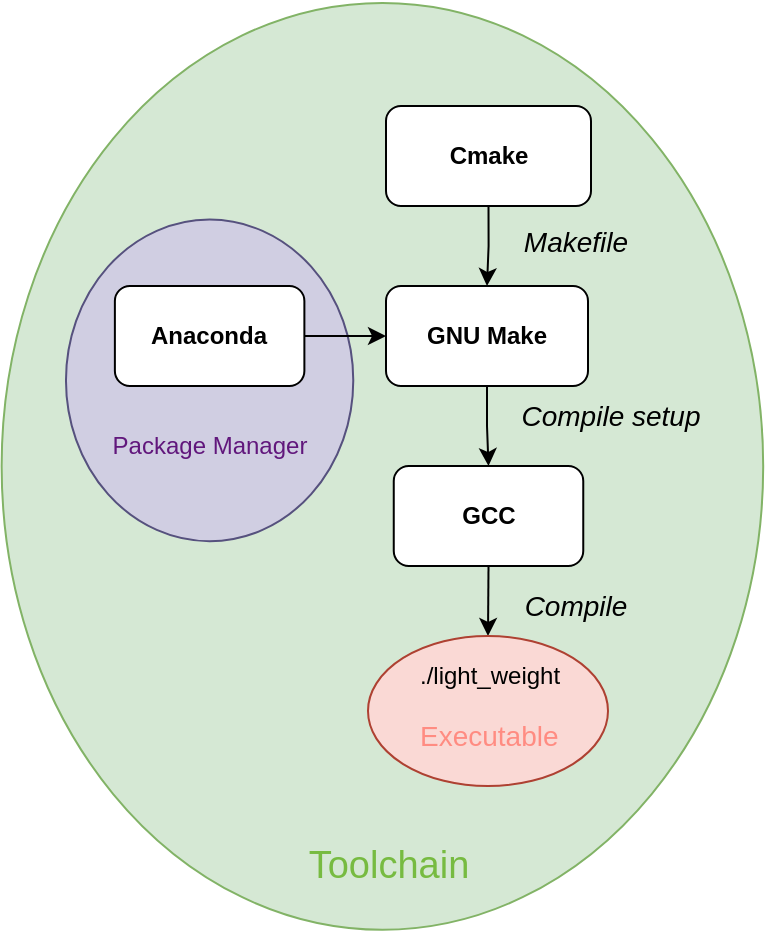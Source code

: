 <mxfile version="20.7.4" type="github"><diagram id="cTGldeqNeF3A95PK3O-C" name="Page-1"><mxGraphModel dx="1194" dy="797" grid="1" gridSize="10" guides="1" tooltips="1" connect="1" arrows="1" fold="1" page="1" pageScale="1" pageWidth="827" pageHeight="1169" math="0" shadow="0"><root><mxCell id="0"/><mxCell id="1" parent="0"/><mxCell id="ZYnMo41hrXBqOUrwqI8F-9" value="" style="ellipse;whiteSpace=wrap;html=1;fillColor=#d5e8d4;rotation=90;strokeColor=#82B366;" vertex="1" parent="1"><mxGeometry x="205.49" y="219.77" width="463.44" height="380.78" as="geometry"/></mxCell><mxCell id="ZYnMo41hrXBqOUrwqI8F-16" style="edgeStyle=orthogonalEdgeStyle;rounded=0;orthogonalLoop=1;jettySize=auto;html=1;exitX=0.5;exitY=1;exitDx=0;exitDy=0;fontSize=17;fontColor=#77bb41;" edge="1" parent="1" source="ZYnMo41hrXBqOUrwqI8F-6" target="ZYnMo41hrXBqOUrwqI8F-7"><mxGeometry relative="1" as="geometry"/></mxCell><mxCell id="ZYnMo41hrXBqOUrwqI8F-6" value="&lt;b&gt;Cmake&lt;/b&gt;" style="rounded=1;whiteSpace=wrap;html=1;" vertex="1" parent="1"><mxGeometry x="439" y="230" width="102.5" height="50" as="geometry"/></mxCell><mxCell id="ZYnMo41hrXBqOUrwqI8F-17" style="edgeStyle=orthogonalEdgeStyle;rounded=0;orthogonalLoop=1;jettySize=auto;html=1;exitX=0.5;exitY=1;exitDx=0;exitDy=0;entryX=0.5;entryY=0;entryDx=0;entryDy=0;fontSize=17;fontColor=#77bb41;" edge="1" parent="1" source="ZYnMo41hrXBqOUrwqI8F-7" target="ZYnMo41hrXBqOUrwqI8F-8"><mxGeometry relative="1" as="geometry"/></mxCell><mxCell id="ZYnMo41hrXBqOUrwqI8F-7" value="&lt;b&gt;GNU Make&lt;/b&gt;" style="rounded=1;whiteSpace=wrap;html=1;" vertex="1" parent="1"><mxGeometry x="439" y="320" width="101" height="50" as="geometry"/></mxCell><mxCell id="ZYnMo41hrXBqOUrwqI8F-23" style="edgeStyle=orthogonalEdgeStyle;rounded=0;orthogonalLoop=1;jettySize=auto;html=1;exitX=0.5;exitY=1;exitDx=0;exitDy=0;entryX=0.5;entryY=0;entryDx=0;entryDy=0;fontSize=14;fontColor=#ff8c82;" edge="1" parent="1" source="ZYnMo41hrXBqOUrwqI8F-8" target="ZYnMo41hrXBqOUrwqI8F-19"><mxGeometry relative="1" as="geometry"/></mxCell><mxCell id="ZYnMo41hrXBqOUrwqI8F-8" value="&lt;b&gt;GCC&lt;/b&gt;" style="rounded=1;whiteSpace=wrap;html=1;" vertex="1" parent="1"><mxGeometry x="442.88" y="410" width="94.75" height="50" as="geometry"/></mxCell><mxCell id="ZYnMo41hrXBqOUrwqI8F-10" value="" style="ellipse;whiteSpace=wrap;html=1;strokeColor=#56517e;fillColor=#d0cee2;rotation=-90;" vertex="1" parent="1"><mxGeometry x="270.41" y="295.37" width="160.8" height="143.65" as="geometry"/></mxCell><mxCell id="ZYnMo41hrXBqOUrwqI8F-18" style="edgeStyle=orthogonalEdgeStyle;rounded=0;orthogonalLoop=1;jettySize=auto;html=1;exitX=1;exitY=0.5;exitDx=0;exitDy=0;entryX=0;entryY=0.5;entryDx=0;entryDy=0;fontSize=17;fontColor=#77bb41;" edge="1" parent="1" source="ZYnMo41hrXBqOUrwqI8F-12" target="ZYnMo41hrXBqOUrwqI8F-7"><mxGeometry relative="1" as="geometry"/></mxCell><mxCell id="ZYnMo41hrXBqOUrwqI8F-12" value="&lt;b&gt;Anaconda&lt;/b&gt;" style="rounded=1;whiteSpace=wrap;html=1;movable=1;resizable=1;rotatable=1;deletable=1;editable=1;connectable=1;" vertex="1" parent="1"><mxGeometry x="303.44" y="320" width="94.75" height="50" as="geometry"/></mxCell><mxCell id="ZYnMo41hrXBqOUrwqI8F-14" value="Package Manager" style="text;html=1;strokeColor=#56517E;fillColor=#d0cee2;align=center;verticalAlign=middle;whiteSpace=wrap;rounded=0;fontColor=#61177c;opacity=0;" vertex="1" parent="1"><mxGeometry x="280.81" y="380" width="140" height="40" as="geometry"/></mxCell><mxCell id="ZYnMo41hrXBqOUrwqI8F-15" value="&lt;font style=&quot;font-size: 19px;&quot; color=&quot;#77bb41&quot;&gt;Toolchain&lt;/font&gt;" style="text;html=1;strokeColor=#56517E;fillColor=#d0cee2;align=center;verticalAlign=middle;whiteSpace=wrap;rounded=0;fontColor=#61177c;opacity=0;" vertex="1" parent="1"><mxGeometry x="382.21" y="590" width="116.79" height="40" as="geometry"/></mxCell><mxCell id="ZYnMo41hrXBqOUrwqI8F-19" value="" style="ellipse;whiteSpace=wrap;html=1;strokeColor=#ae4132;fontSize=17;fillColor=#fad9d5;" vertex="1" parent="1"><mxGeometry x="430" y="495" width="120" height="75" as="geometry"/></mxCell><mxCell id="ZYnMo41hrXBqOUrwqI8F-5" value="./light_weight" style="text;strokeColor=none;fillColor=none;align=left;verticalAlign=middle;spacingLeft=4;spacingRight=4;overflow=hidden;points=[[0,0.5],[1,0.5]];portConstraint=eastwest;rotatable=0;whiteSpace=wrap;html=1;" vertex="1" parent="1"><mxGeometry x="449.5" y="500" width="80" height="30" as="geometry"/></mxCell><mxCell id="ZYnMo41hrXBqOUrwqI8F-21" value="&lt;font color=&quot;#ff8c82&quot; style=&quot;font-size: 14px;&quot;&gt;Executable&lt;/font&gt;" style="text;strokeColor=none;fillColor=none;align=left;verticalAlign=middle;spacingLeft=4;spacingRight=4;overflow=hidden;points=[[0,0.5],[1,0.5]];portConstraint=eastwest;rotatable=0;whiteSpace=wrap;html=1;" vertex="1" parent="1"><mxGeometry x="449.5" y="530" width="80" height="30" as="geometry"/></mxCell><mxCell id="ZYnMo41hrXBqOUrwqI8F-24" value="Makefile" style="text;html=1;strokeColor=none;fillColor=none;align=center;verticalAlign=middle;whiteSpace=wrap;rounded=0;fontSize=14;fontColor=#000000;fontStyle=2" vertex="1" parent="1"><mxGeometry x="504.01" y="282.7" width="60" height="30" as="geometry"/></mxCell><mxCell id="ZYnMo41hrXBqOUrwqI8F-25" value="Compile" style="text;html=1;strokeColor=none;fillColor=none;align=center;verticalAlign=middle;whiteSpace=wrap;rounded=0;fontSize=14;fontColor=#000000;fontStyle=2" vertex="1" parent="1"><mxGeometry x="504.01" y="465" width="60" height="30" as="geometry"/></mxCell><mxCell id="ZYnMo41hrXBqOUrwqI8F-26" value="Compile setup" style="text;html=1;strokeColor=none;fillColor=none;align=center;verticalAlign=middle;whiteSpace=wrap;rounded=0;fontSize=14;fontColor=#000000;fontStyle=2" vertex="1" parent="1"><mxGeometry x="499" y="370" width="104.99" height="30" as="geometry"/></mxCell></root></mxGraphModel></diagram></mxfile>